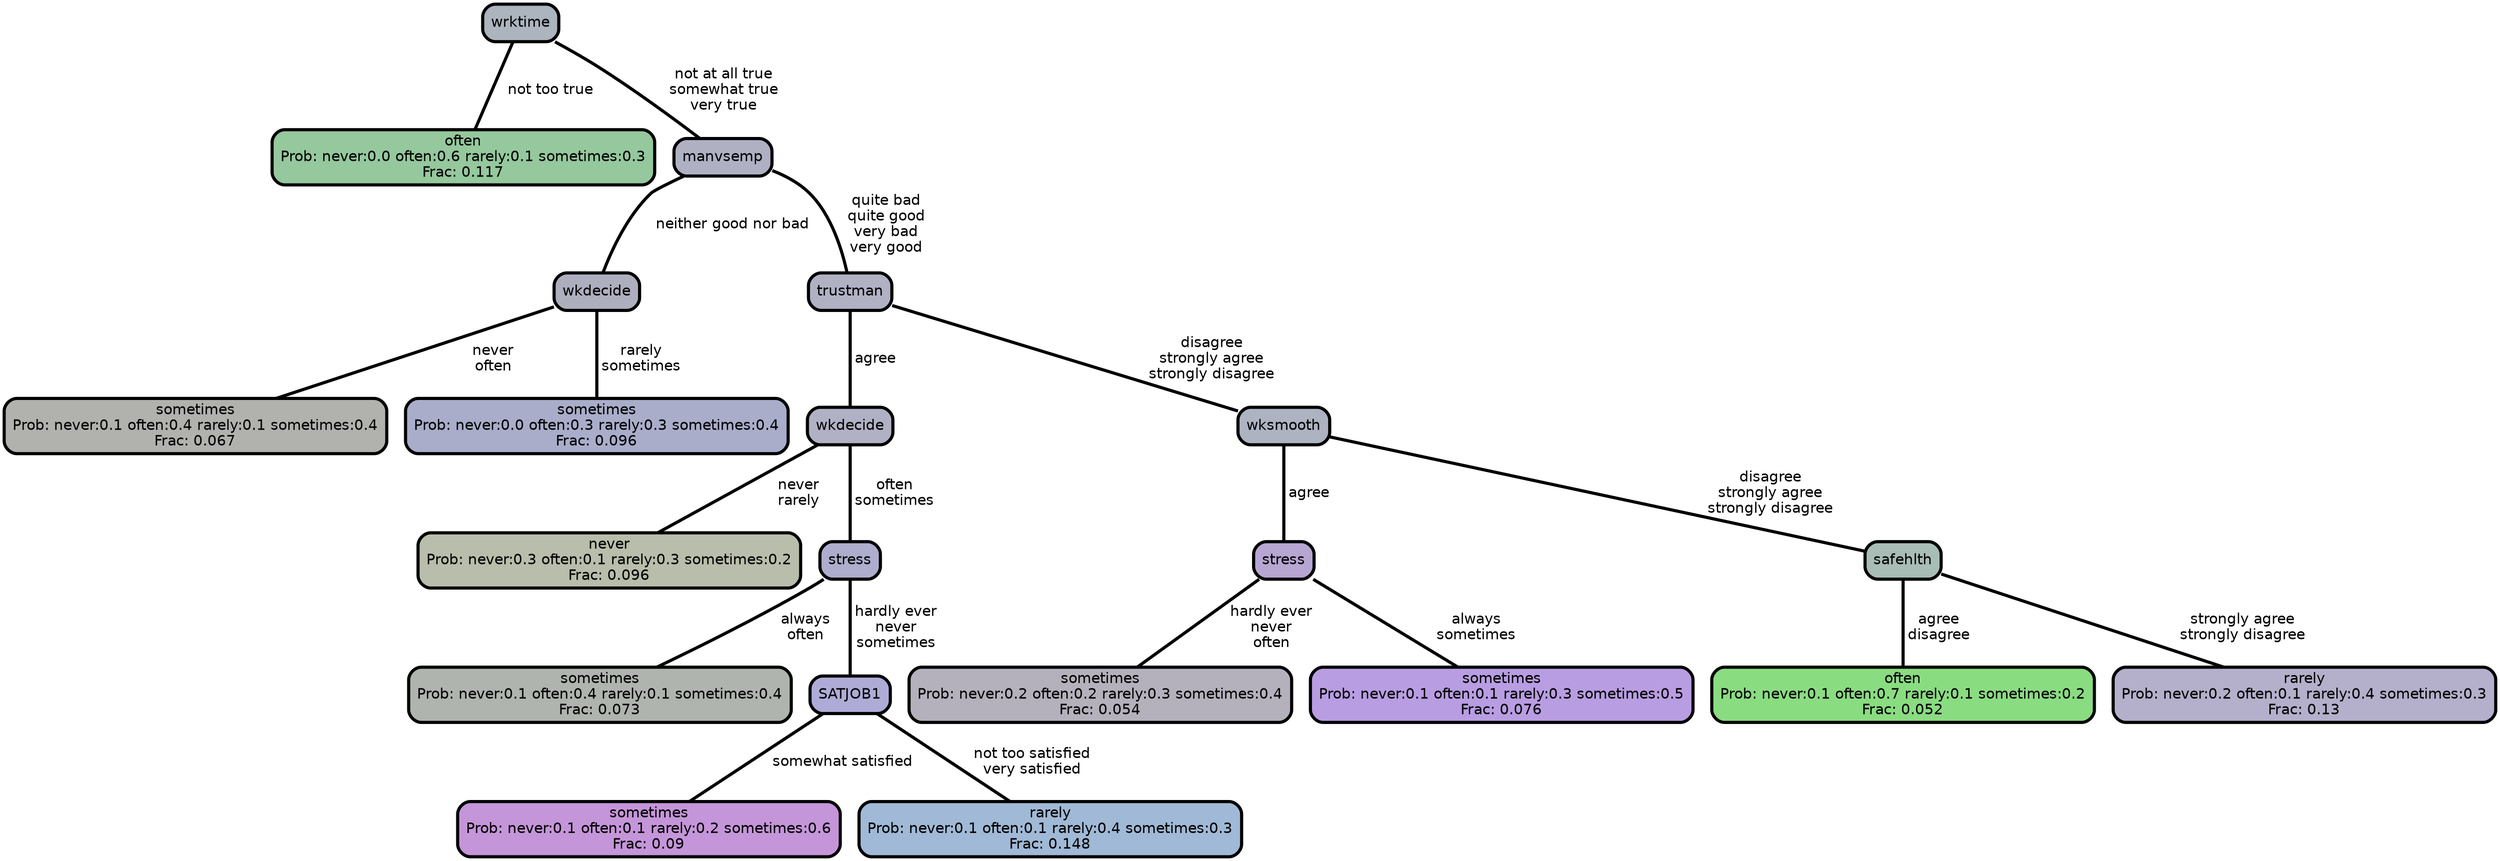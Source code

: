 graph Tree {
node [shape=box, style="filled, rounded",color="black",penwidth="3",fontcolor="black",                 fontname=helvetica] ;
graph [ranksep="0 equally", splines=straight,                 bgcolor=transparent, dpi=200] ;
edge [fontname=helvetica, color=black] ;
0 [label="often
Prob: never:0.0 often:0.6 rarely:0.1 sometimes:0.3
Frac: 0.117", fillcolor="#95c89d"] ;
1 [label="wrktime", fillcolor="#acb4be"] ;
2 [label="sometimes
Prob: never:0.1 often:0.4 rarely:0.1 sometimes:0.4
Frac: 0.067", fillcolor="#b1b2ae"] ;
3 [label="wkdecide", fillcolor="#adafbe"] ;
4 [label="sometimes
Prob: never:0.0 often:0.3 rarely:0.3 sometimes:0.4
Frac: 0.096", fillcolor="#aaadca"] ;
5 [label="manvsemp", fillcolor="#afb1c3"] ;
6 [label="never
Prob: never:0.3 often:0.1 rarely:0.3 sometimes:0.2
Frac: 0.096", fillcolor="#b9bdab"] ;
7 [label="wkdecide", fillcolor="#b1b1c5"] ;
8 [label="sometimes
Prob: never:0.1 often:0.4 rarely:0.1 sometimes:0.4
Frac: 0.073", fillcolor="#afb4ae"] ;
9 [label="stress", fillcolor="#aeadcd"] ;
10 [label="sometimes
Prob: never:0.1 often:0.1 rarely:0.2 sometimes:0.6
Frac: 0.09", fillcolor="#c595d9"] ;
11 [label="SATJOB1", fillcolor="#aeacd7"] ;
12 [label="rarely
Prob: never:0.1 often:0.1 rarely:0.4 sometimes:0.3
Frac: 0.148", fillcolor="#a0b9d6"] ;
13 [label="trustman", fillcolor="#b0b2c4"] ;
14 [label="sometimes
Prob: never:0.2 often:0.2 rarely:0.3 sometimes:0.4
Frac: 0.054", fillcolor="#b5b1bc"] ;
15 [label="stress", fillcolor="#b7a6d2"] ;
16 [label="sometimes
Prob: never:0.1 often:0.1 rarely:0.3 sometimes:0.5
Frac: 0.076", fillcolor="#b99de2"] ;
17 [label="wksmooth", fillcolor="#aeb3c2"] ;
18 [label="often
Prob: never:0.1 often:0.7 rarely:0.1 sometimes:0.2
Frac: 0.052", fillcolor="#8adc81"] ;
19 [label="safehlth", fillcolor="#a8bdb6"] ;
20 [label="rarely
Prob: never:0.2 often:0.1 rarely:0.4 sometimes:0.3
Frac: 0.13", fillcolor="#b4b0cb"] ;
1 -- 0 [label=" not too true",penwidth=3] ;
1 -- 5 [label=" not at all true\n somewhat true\n very true",penwidth=3] ;
3 -- 2 [label=" never\n often",penwidth=3] ;
3 -- 4 [label=" rarely\n sometimes",penwidth=3] ;
5 -- 3 [label=" neither good nor bad",penwidth=3] ;
5 -- 13 [label=" quite bad\n quite good\n very bad\n very good",penwidth=3] ;
7 -- 6 [label=" never\n rarely",penwidth=3] ;
7 -- 9 [label=" often\n sometimes",penwidth=3] ;
9 -- 8 [label=" always\n often",penwidth=3] ;
9 -- 11 [label=" hardly ever\n never\n sometimes",penwidth=3] ;
11 -- 10 [label=" somewhat satisfied",penwidth=3] ;
11 -- 12 [label=" not too satisfied\n very satisfied",penwidth=3] ;
13 -- 7 [label=" agree",penwidth=3] ;
13 -- 17 [label=" disagree\n strongly agree\n strongly disagree",penwidth=3] ;
15 -- 14 [label=" hardly ever\n never\n often",penwidth=3] ;
15 -- 16 [label=" always\n sometimes",penwidth=3] ;
17 -- 15 [label=" agree",penwidth=3] ;
17 -- 19 [label=" disagree\n strongly agree\n strongly disagree",penwidth=3] ;
19 -- 18 [label=" agree\n disagree",penwidth=3] ;
19 -- 20 [label=" strongly agree\n strongly disagree",penwidth=3] ;
{rank = same;}}
